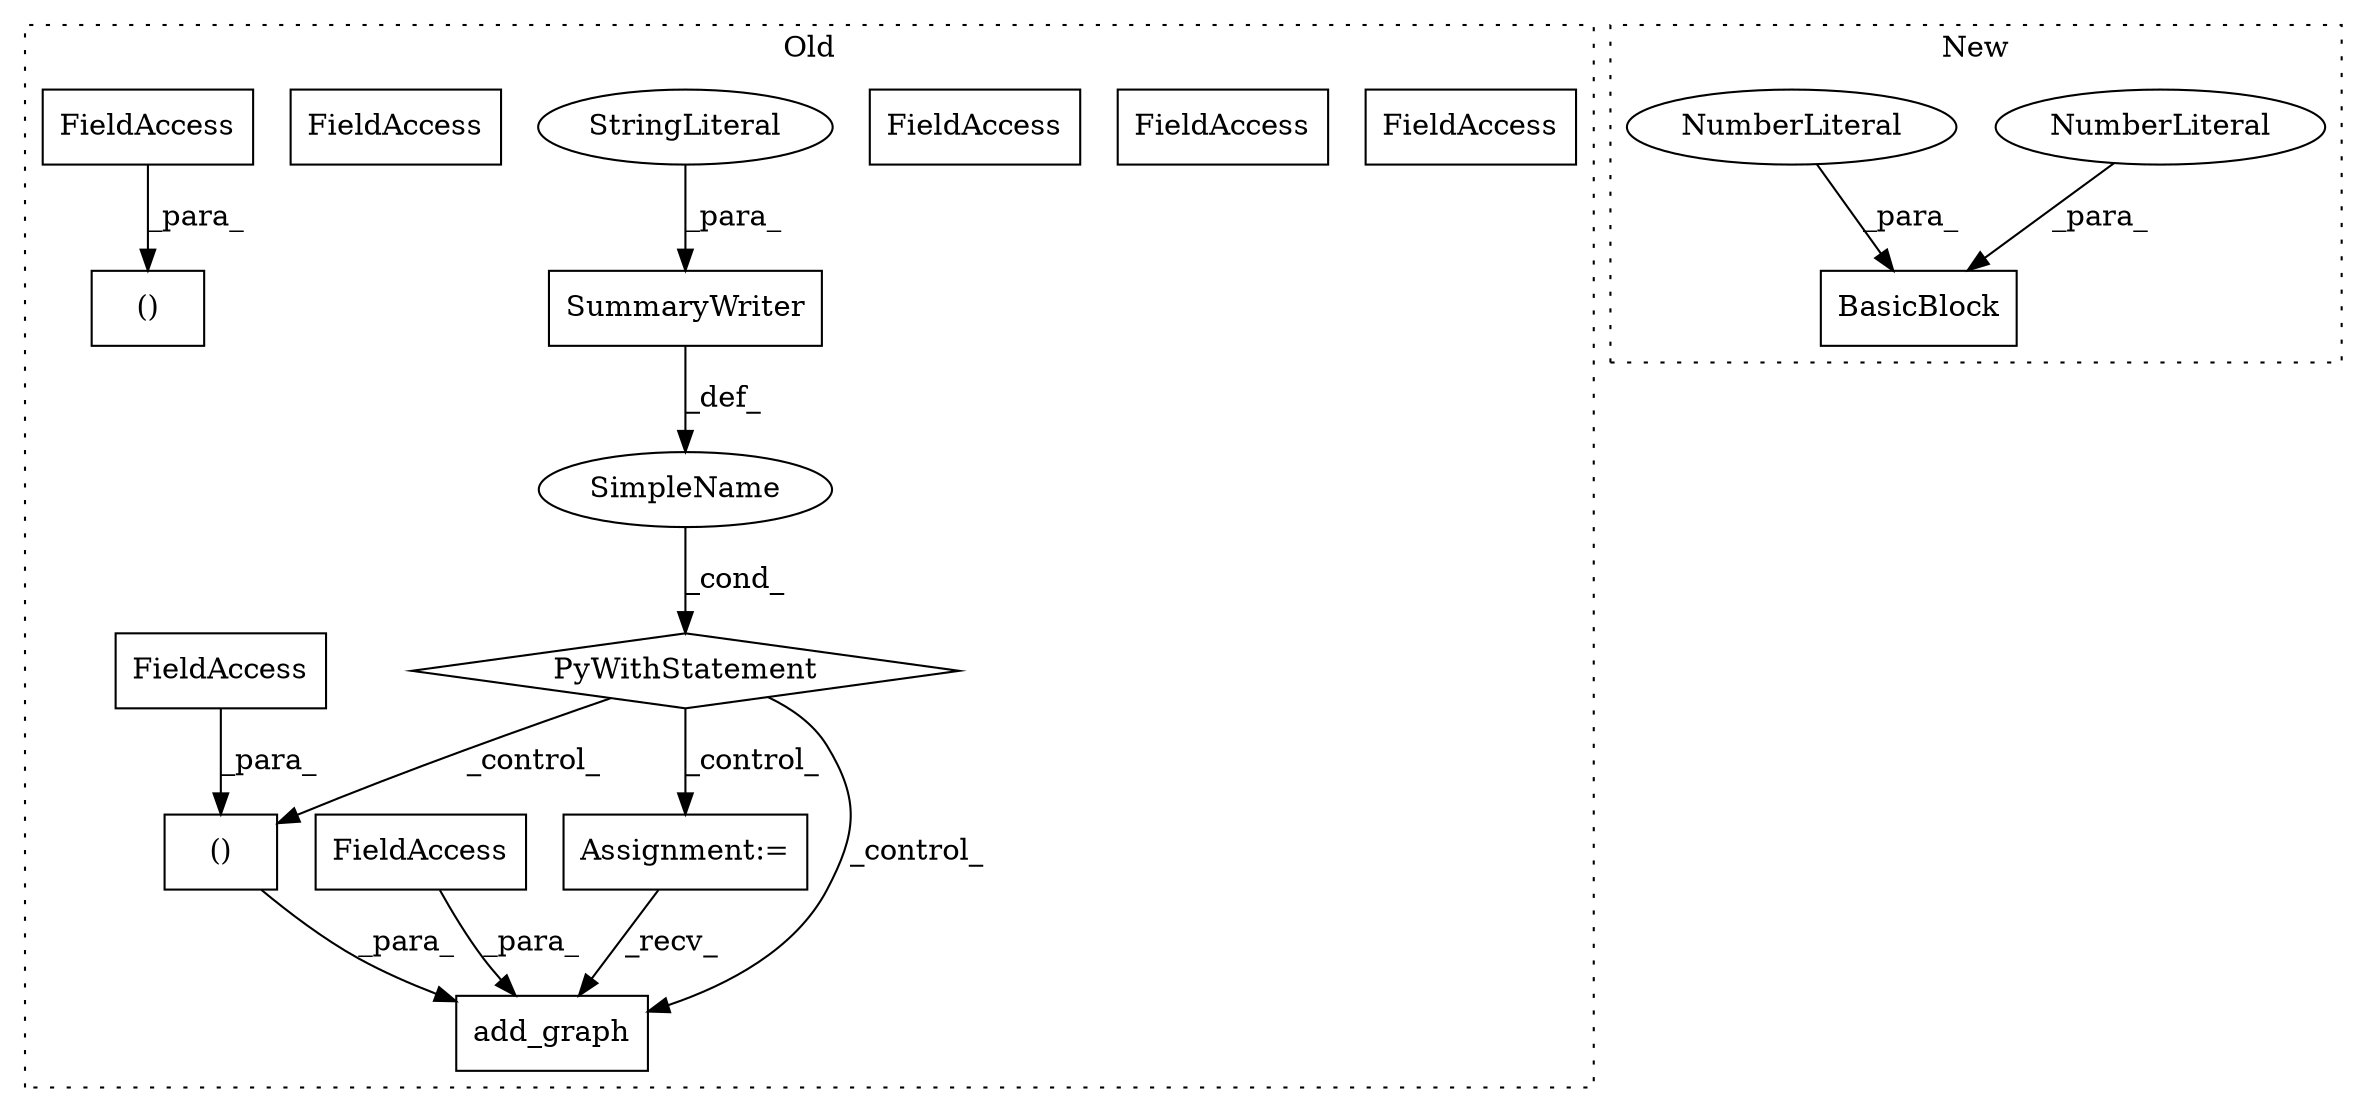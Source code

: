 digraph G {
subgraph cluster0 {
1 [label="PyWithStatement" a="104" s="4836,4874" l="10,2" shape="diamond"];
3 [label="()" a="106" s="4998" l="35" shape="box"];
6 [label="()" a="106" s="4588" l="35" shape="box"];
7 [label="SimpleName" a="42" s="" l="" shape="ellipse"];
8 [label="FieldAccess" a="22" s="5022" l="11" shape="box"];
9 [label="FieldAccess" a="22" s="4612" l="11" shape="box"];
10 [label="FieldAccess" a="22" s="4811" l="11" shape="box"];
11 [label="Assignment:=" a="7" s="4918" l="1" shape="box"];
12 [label="SummaryWriter" a="32" s="4846,4873" l="14,1" shape="box"];
13 [label="StringLiteral" a="45" s="4860" l="13" shape="ellipse"];
14 [label="add_graph" a="32" s="4975,5033" l="10,2" shape="box"];
15 [label="FieldAccess" a="22" s="4985" l="5" shape="box"];
16 [label="FieldAccess" a="22" s="4985" l="5" shape="box"];
17 [label="FieldAccess" a="22" s="5022" l="11" shape="box"];
18 [label="FieldAccess" a="22" s="4612" l="11" shape="box"];
label = "Old";
style="dotted";
}
subgraph cluster1 {
2 [label="BasicBlock" a="32" s="2818,2832" l="11,1" shape="box"];
4 [label="NumberLiteral" a="34" s="2831" l="1" shape="ellipse"];
5 [label="NumberLiteral" a="34" s="2829" l="1" shape="ellipse"];
label = "New";
style="dotted";
}
1 -> 3 [label="_control_"];
1 -> 11 [label="_control_"];
1 -> 14 [label="_control_"];
3 -> 14 [label="_para_"];
4 -> 2 [label="_para_"];
5 -> 2 [label="_para_"];
7 -> 1 [label="_cond_"];
11 -> 14 [label="_recv_"];
12 -> 7 [label="_def_"];
13 -> 12 [label="_para_"];
16 -> 14 [label="_para_"];
17 -> 3 [label="_para_"];
18 -> 6 [label="_para_"];
}